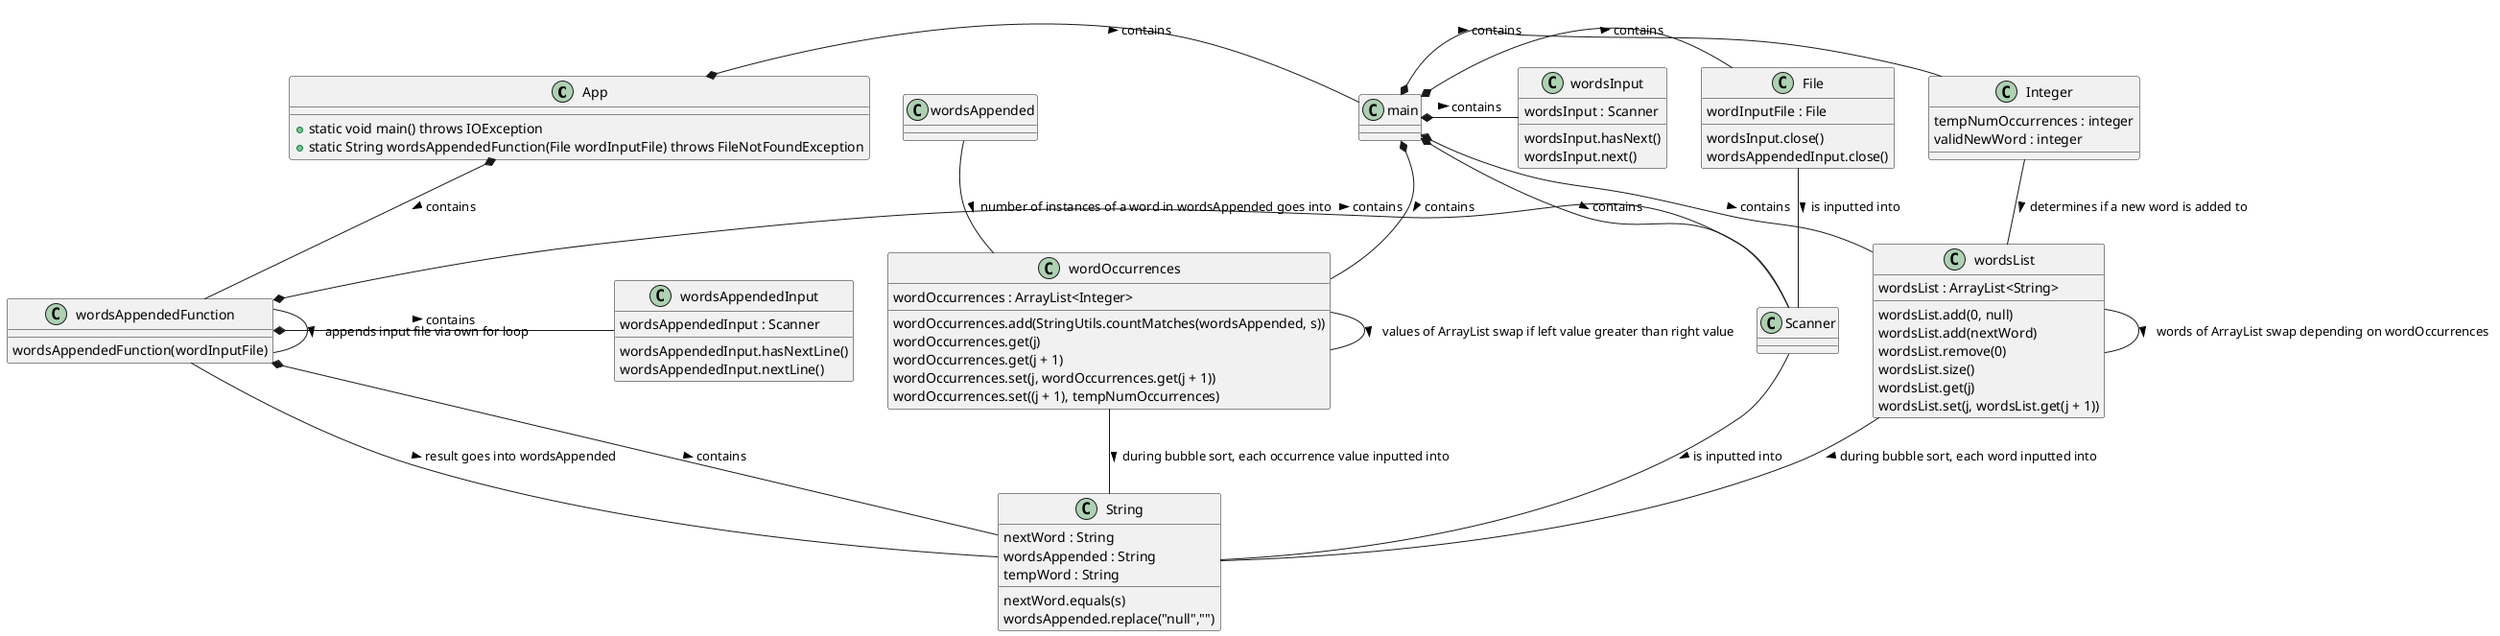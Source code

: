 @startuml
'https://plantuml.com/class-diagram

class App {
    +static void main() throws IOException
    +static String wordsAppendedFunction(File wordInputFile) throws FileNotFoundException
}

class File {
    wordInputFile : File
    wordsInput.close()
    wordsAppendedInput.close()
}

class Integer {
    tempNumOccurrences : integer
    validNewWord : integer
}

class String {
    nextWord : String
    wordsAppended : String
    tempWord : String
    nextWord.equals(s)
    wordsAppended.replace("null","")
}

class wordsAppendedFunction {
    wordsAppendedFunction(wordInputFile)
}

class wordsList {
    wordsList : ArrayList<String>
    wordsList.add(0, null)
    wordsList.add(nextWord)
    wordsList.remove(0)
    wordsList.size()
    wordsList.get(j)
    wordsList.set(j, wordsList.get(j + 1))
}

class wordOccurrences {
    wordOccurrences : ArrayList<Integer>
    wordOccurrences.add(StringUtils.countMatches(wordsAppended, s))
    wordOccurrences.get(j)
    wordOccurrences.get(j + 1)
    wordOccurrences.set(j, wordOccurrences.get(j + 1))
    wordOccurrences.set((j + 1), tempNumOccurrences)
}

class wordsInput {
    wordsInput : Scanner
    wordsInput.hasNext()
    wordsInput.next()
}

class wordsAppendedInput {
    wordsAppendedInput : Scanner
    wordsAppendedInput.hasNextLine()
    wordsAppendedInput.nextLine()
}

App *- main : contains >
App *- wordsAppendedFunction : contains >

main *- wordsList : contains >
main *- wordOccurrences : contains >
main *- File : contains >
main *- Scanner : contains >
main *- Integer : contains >
main *- wordsInput : contains >

wordsAppendedFunction *- wordsAppendedInput : contains >
wordsAppendedFunction *- Scanner : contains >
wordsAppendedFunction *- String : contains >

File -- Scanner : is inputted into >
Scanner -- String : is inputted into >
Integer -- wordsList : determines if a new word is added to >
wordsAppendedFunction -- String : result goes into wordsAppended >
wordsAppended -- wordOccurrences : number of instances of a word in wordsAppended goes into >
wordsList -- String : during bubble sort, each word inputted into >
wordOccurrences -- String : during bubble sort, each occurrence value inputted into >
wordsList -- wordsList : words of ArrayList swap depending on wordOccurrences >
wordOccurrences -- wordOccurrences : values of ArrayList swap if left value greater than right value >

wordsAppendedFunction -- wordsAppendedFunction : appends input file via own for loop >

@enduml